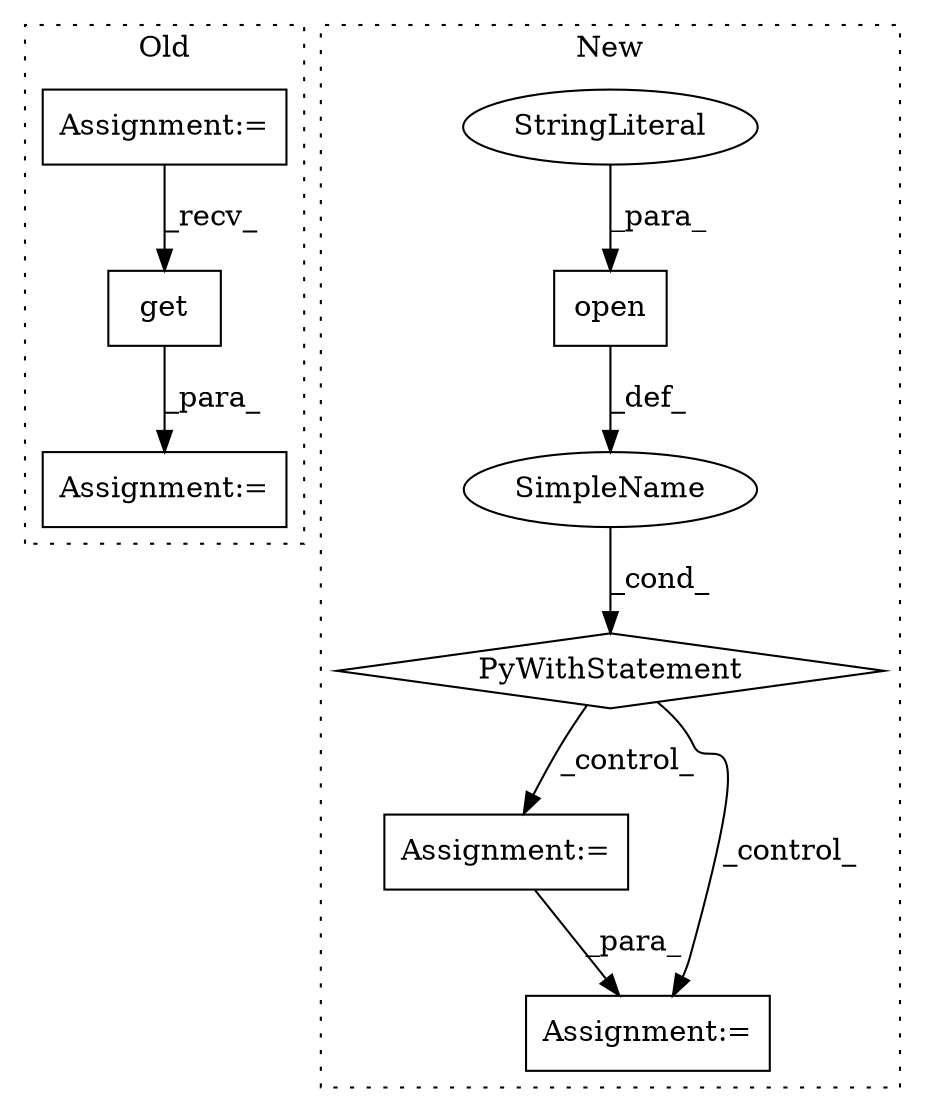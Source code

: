 digraph G {
subgraph cluster0 {
1 [label="get" a="32" s="2946,2957" l="4,1" shape="box"];
6 [label="Assignment:=" a="7" s="2920" l="7" shape="box"];
9 [label="Assignment:=" a="7" s="2853" l="1" shape="box"];
label = "Old";
style="dotted";
}
subgraph cluster1 {
2 [label="open" a="32" s="3039,3057" l="5,1" shape="box"];
3 [label="PyWithStatement" a="104" s="3029,3058" l="10,2" shape="diamond"];
4 [label="Assignment:=" a="7" s="3077" l="1" shape="box"];
5 [label="SimpleName" a="42" s="" l="" shape="ellipse"];
7 [label="Assignment:=" a="7" s="3092" l="1" shape="box"];
8 [label="StringLiteral" a="45" s="3053" l="4" shape="ellipse"];
label = "New";
style="dotted";
}
1 -> 6 [label="_para_"];
2 -> 5 [label="_def_"];
3 -> 4 [label="_control_"];
3 -> 7 [label="_control_"];
4 -> 7 [label="_para_"];
5 -> 3 [label="_cond_"];
8 -> 2 [label="_para_"];
9 -> 1 [label="_recv_"];
}
